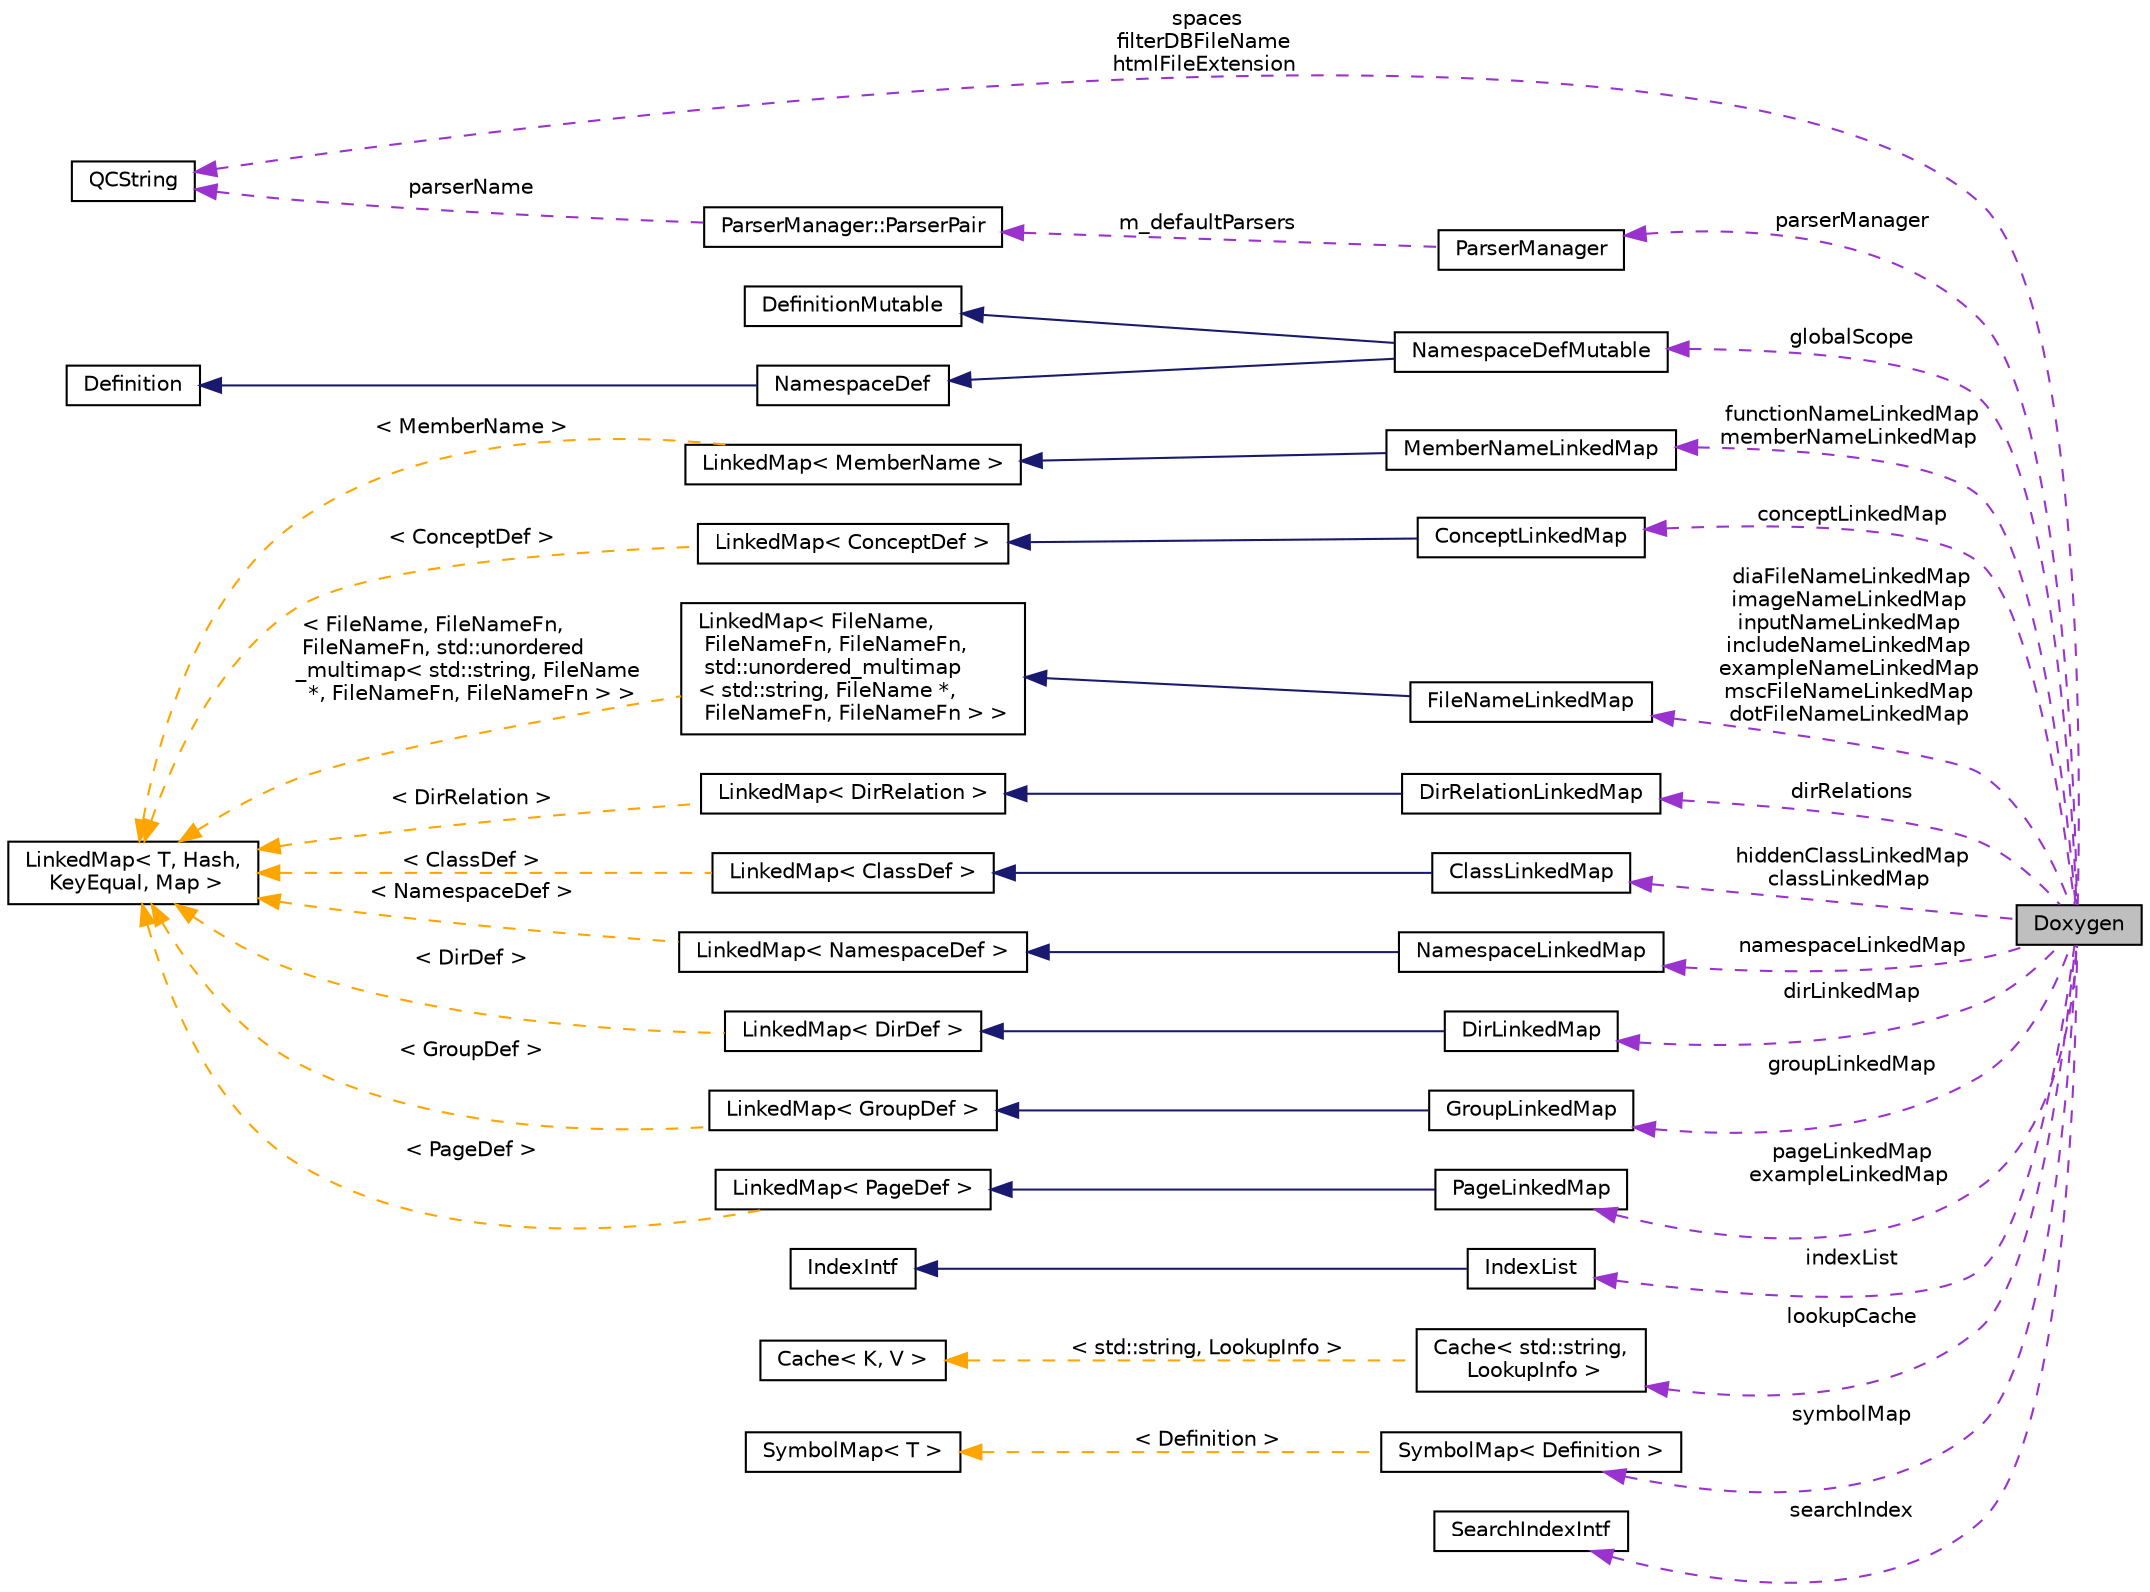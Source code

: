 digraph "Doxygen"
{
 // INTERACTIVE_SVG=YES
 // LATEX_PDF_SIZE
  edge [fontname="Helvetica",fontsize="10",labelfontname="Helvetica",labelfontsize="10"];
  node [fontname="Helvetica",fontsize="10",shape=record];
  rankdir="LR";
  Node1 [label="Doxygen",height=0.2,width=0.4,color="black", fillcolor="grey75", style="filled", fontcolor="black",tooltip="This class serves as a namespace for global variables used by doxygen."];
  Node2 -> Node1 [dir="back",color="darkorchid3",fontsize="10",style="dashed",label=" parserManager" ,fontname="Helvetica"];
  Node2 [label="ParserManager",height=0.2,width=0.4,color="black", fillcolor="white", style="filled",URL="$d4/d0d/class_parser_manager.html",tooltip="Manages programming language parsers."];
  Node3 -> Node2 [dir="back",color="darkorchid3",fontsize="10",style="dashed",label=" m_defaultParsers" ,fontname="Helvetica"];
  Node3 [label="ParserManager::ParserPair",height=0.2,width=0.4,color="black", fillcolor="white", style="filled",URL="$df/d04/struct_parser_manager_1_1_parser_pair.html",tooltip=" "];
  Node4 -> Node3 [dir="back",color="darkorchid3",fontsize="10",style="dashed",label=" parserName" ,fontname="Helvetica"];
  Node4 [label="QCString",height=0.2,width=0.4,color="black", fillcolor="white", style="filled",URL="$d9/d45/class_q_c_string.html",tooltip="This is an alternative implementation of QCString."];
  Node5 -> Node1 [dir="back",color="darkorchid3",fontsize="10",style="dashed",label=" globalScope" ,fontname="Helvetica"];
  Node5 [label="NamespaceDefMutable",height=0.2,width=0.4,color="black", fillcolor="white", style="filled",URL="$dd/dd5/class_namespace_def_mutable.html",tooltip=" "];
  Node6 -> Node5 [dir="back",color="midnightblue",fontsize="10",style="solid",fontname="Helvetica"];
  Node6 [label="DefinitionMutable",height=0.2,width=0.4,color="black", fillcolor="white", style="filled",URL="$d0/d46/class_definition_mutable.html",tooltip=" "];
  Node7 -> Node5 [dir="back",color="midnightblue",fontsize="10",style="solid",fontname="Helvetica"];
  Node7 [label="NamespaceDef",height=0.2,width=0.4,color="black", fillcolor="white", style="filled",URL="$d0/d07/class_namespace_def.html",tooltip="An abstract interface of a namespace symbol."];
  Node8 -> Node7 [dir="back",color="midnightblue",fontsize="10",style="solid",fontname="Helvetica"];
  Node8 [label="Definition",height=0.2,width=0.4,color="black", fillcolor="white", style="filled",URL="$d5/dcc/class_definition.html",tooltip="The common base class of all entity definitions found in the sources."];
  Node9 -> Node1 [dir="back",color="darkorchid3",fontsize="10",style="dashed",label=" functionNameLinkedMap\nmemberNameLinkedMap" ,fontname="Helvetica"];
  Node9 [label="MemberNameLinkedMap",height=0.2,width=0.4,color="black", fillcolor="white", style="filled",URL="$da/d3d/class_member_name_linked_map.html",tooltip="Ordered dictionary of MemberName objects."];
  Node10 -> Node9 [dir="back",color="midnightblue",fontsize="10",style="solid",fontname="Helvetica"];
  Node10 [label="LinkedMap\< MemberName \>",height=0.2,width=0.4,color="black", fillcolor="white", style="filled",URL="$d0/d2c/class_linked_map.html",tooltip=" "];
  Node11 -> Node10 [dir="back",color="orange",fontsize="10",style="dashed",label=" \< MemberName \>" ,fontname="Helvetica"];
  Node11 [label="LinkedMap\< T, Hash,\l KeyEqual, Map \>",height=0.2,width=0.4,color="black", fillcolor="white", style="filled",URL="$d0/d2c/class_linked_map.html",tooltip="Container class representing a vector of objects with keys."];
  Node12 -> Node1 [dir="back",color="darkorchid3",fontsize="10",style="dashed",label=" conceptLinkedMap" ,fontname="Helvetica"];
  Node12 [label="ConceptLinkedMap",height=0.2,width=0.4,color="black", fillcolor="white", style="filled",URL="$db/ded/class_concept_linked_map.html",tooltip=" "];
  Node13 -> Node12 [dir="back",color="midnightblue",fontsize="10",style="solid",fontname="Helvetica"];
  Node13 [label="LinkedMap\< ConceptDef \>",height=0.2,width=0.4,color="black", fillcolor="white", style="filled",URL="$d0/d2c/class_linked_map.html",tooltip=" "];
  Node11 -> Node13 [dir="back",color="orange",fontsize="10",style="dashed",label=" \< ConceptDef \>" ,fontname="Helvetica"];
  Node4 -> Node1 [dir="back",color="darkorchid3",fontsize="10",style="dashed",label=" spaces\nfilterDBFileName\nhtmlFileExtension" ,fontname="Helvetica"];
  Node14 -> Node1 [dir="back",color="darkorchid3",fontsize="10",style="dashed",label=" diaFileNameLinkedMap\nimageNameLinkedMap\ninputNameLinkedMap\nincludeNameLinkedMap\nexampleNameLinkedMap\nmscFileNameLinkedMap\ndotFileNameLinkedMap" ,fontname="Helvetica"];
  Node14 [label="FileNameLinkedMap",height=0.2,width=0.4,color="black", fillcolor="white", style="filled",URL="$d0/d2c/class_file_name_linked_map.html",tooltip="Ordered dictionary of FileName objects."];
  Node15 -> Node14 [dir="back",color="midnightblue",fontsize="10",style="solid",fontname="Helvetica"];
  Node15 [label="LinkedMap\< FileName,\l FileNameFn, FileNameFn,\l std::unordered_multimap\l\< std::string, FileName *,\l FileNameFn, FileNameFn \> \>",height=0.2,width=0.4,color="black", fillcolor="white", style="filled",URL="$d0/d2c/class_linked_map.html",tooltip=" "];
  Node11 -> Node15 [dir="back",color="orange",fontsize="10",style="dashed",label=" \< FileName, FileNameFn,\l FileNameFn, std::unordered\l_multimap\< std::string, FileName\l *, FileNameFn, FileNameFn \> \>" ,fontname="Helvetica"];
  Node16 -> Node1 [dir="back",color="darkorchid3",fontsize="10",style="dashed",label=" dirRelations" ,fontname="Helvetica"];
  Node16 [label="DirRelationLinkedMap",height=0.2,width=0.4,color="black", fillcolor="white", style="filled",URL="$d4/d03/class_dir_relation_linked_map.html",tooltip=" "];
  Node17 -> Node16 [dir="back",color="midnightblue",fontsize="10",style="solid",fontname="Helvetica"];
  Node17 [label="LinkedMap\< DirRelation \>",height=0.2,width=0.4,color="black", fillcolor="white", style="filled",URL="$d0/d2c/class_linked_map.html",tooltip=" "];
  Node11 -> Node17 [dir="back",color="orange",fontsize="10",style="dashed",label=" \< DirRelation \>" ,fontname="Helvetica"];
  Node18 -> Node1 [dir="back",color="darkorchid3",fontsize="10",style="dashed",label=" hiddenClassLinkedMap\nclassLinkedMap" ,fontname="Helvetica"];
  Node18 [label="ClassLinkedMap",height=0.2,width=0.4,color="black", fillcolor="white", style="filled",URL="$d0/d10/class_class_linked_map.html",tooltip=" "];
  Node19 -> Node18 [dir="back",color="midnightblue",fontsize="10",style="solid",fontname="Helvetica"];
  Node19 [label="LinkedMap\< ClassDef \>",height=0.2,width=0.4,color="black", fillcolor="white", style="filled",URL="$d0/d2c/class_linked_map.html",tooltip=" "];
  Node11 -> Node19 [dir="back",color="orange",fontsize="10",style="dashed",label=" \< ClassDef \>" ,fontname="Helvetica"];
  Node20 -> Node1 [dir="back",color="darkorchid3",fontsize="10",style="dashed",label=" indexList" ,fontname="Helvetica"];
  Node20 [label="IndexList",height=0.2,width=0.4,color="black", fillcolor="white", style="filled",URL="$d9/d57/class_index_list.html",tooltip="A list of index interfaces."];
  Node21 -> Node20 [dir="back",color="midnightblue",fontsize="10",style="solid",fontname="Helvetica"];
  Node21 [label="IndexIntf",height=0.2,width=0.4,color="black", fillcolor="white", style="filled",URL="$d9/dd5/class_index_intf.html",tooltip="Abstract interface for index generators."];
  Node22 -> Node1 [dir="back",color="darkorchid3",fontsize="10",style="dashed",label=" namespaceLinkedMap" ,fontname="Helvetica"];
  Node22 [label="NamespaceLinkedMap",height=0.2,width=0.4,color="black", fillcolor="white", style="filled",URL="$d7/d60/class_namespace_linked_map.html",tooltip=" "];
  Node23 -> Node22 [dir="back",color="midnightblue",fontsize="10",style="solid",fontname="Helvetica"];
  Node23 [label="LinkedMap\< NamespaceDef \>",height=0.2,width=0.4,color="black", fillcolor="white", style="filled",URL="$d0/d2c/class_linked_map.html",tooltip=" "];
  Node11 -> Node23 [dir="back",color="orange",fontsize="10",style="dashed",label=" \< NamespaceDef \>" ,fontname="Helvetica"];
  Node24 -> Node1 [dir="back",color="darkorchid3",fontsize="10",style="dashed",label=" dirLinkedMap" ,fontname="Helvetica"];
  Node24 [label="DirLinkedMap",height=0.2,width=0.4,color="black", fillcolor="white", style="filled",URL="$de/d40/class_dir_linked_map.html",tooltip="A linked map of directories"];
  Node25 -> Node24 [dir="back",color="midnightblue",fontsize="10",style="solid",fontname="Helvetica"];
  Node25 [label="LinkedMap\< DirDef \>",height=0.2,width=0.4,color="black", fillcolor="white", style="filled",URL="$d0/d2c/class_linked_map.html",tooltip=" "];
  Node11 -> Node25 [dir="back",color="orange",fontsize="10",style="dashed",label=" \< DirDef \>" ,fontname="Helvetica"];
  Node26 -> Node1 [dir="back",color="darkorchid3",fontsize="10",style="dashed",label=" groupLinkedMap" ,fontname="Helvetica"];
  Node26 [label="GroupLinkedMap",height=0.2,width=0.4,color="black", fillcolor="white", style="filled",URL="$d3/dbd/class_group_linked_map.html",tooltip=" "];
  Node27 -> Node26 [dir="back",color="midnightblue",fontsize="10",style="solid",fontname="Helvetica"];
  Node27 [label="LinkedMap\< GroupDef \>",height=0.2,width=0.4,color="black", fillcolor="white", style="filled",URL="$d0/d2c/class_linked_map.html",tooltip=" "];
  Node11 -> Node27 [dir="back",color="orange",fontsize="10",style="dashed",label=" \< GroupDef \>" ,fontname="Helvetica"];
  Node28 -> Node1 [dir="back",color="darkorchid3",fontsize="10",style="dashed",label=" lookupCache" ,fontname="Helvetica"];
  Node28 [label="Cache\< std::string,\l LookupInfo \>",height=0.2,width=0.4,color="black", fillcolor="white", style="filled",URL="$dc/d67/class_cache.html",tooltip=" "];
  Node29 -> Node28 [dir="back",color="orange",fontsize="10",style="dashed",label=" \< std::string, LookupInfo \>" ,fontname="Helvetica"];
  Node29 [label="Cache\< K, V \>",height=0.2,width=0.4,color="black", fillcolor="white", style="filled",URL="$dc/d67/class_cache.html",tooltip=" "];
  Node30 -> Node1 [dir="back",color="darkorchid3",fontsize="10",style="dashed",label=" symbolMap" ,fontname="Helvetica"];
  Node30 [label="SymbolMap\< Definition \>",height=0.2,width=0.4,color="black", fillcolor="white", style="filled",URL="$d4/d85/class_symbol_map.html",tooltip=" "];
  Node31 -> Node30 [dir="back",color="orange",fontsize="10",style="dashed",label=" \< Definition \>" ,fontname="Helvetica"];
  Node31 [label="SymbolMap\< T \>",height=0.2,width=0.4,color="black", fillcolor="white", style="filled",URL="$d4/d85/class_symbol_map.html",tooltip="Class implementing a symbol map that maps symbol names to objects."];
  Node32 -> Node1 [dir="back",color="darkorchid3",fontsize="10",style="dashed",label=" pageLinkedMap\nexampleLinkedMap" ,fontname="Helvetica"];
  Node32 [label="PageLinkedMap",height=0.2,width=0.4,color="black", fillcolor="white", style="filled",URL="$d9/d5e/class_page_linked_map.html",tooltip=" "];
  Node33 -> Node32 [dir="back",color="midnightblue",fontsize="10",style="solid",fontname="Helvetica"];
  Node33 [label="LinkedMap\< PageDef \>",height=0.2,width=0.4,color="black", fillcolor="white", style="filled",URL="$d0/d2c/class_linked_map.html",tooltip=" "];
  Node11 -> Node33 [dir="back",color="orange",fontsize="10",style="dashed",label=" \< PageDef \>" ,fontname="Helvetica"];
  Node34 -> Node1 [dir="back",color="darkorchid3",fontsize="10",style="dashed",label=" searchIndex" ,fontname="Helvetica"];
  Node34 [label="SearchIndexIntf",height=0.2,width=0.4,color="black", fillcolor="white", style="filled",URL="$d8/d4d/class_search_index_intf.html",tooltip=" "];
}

